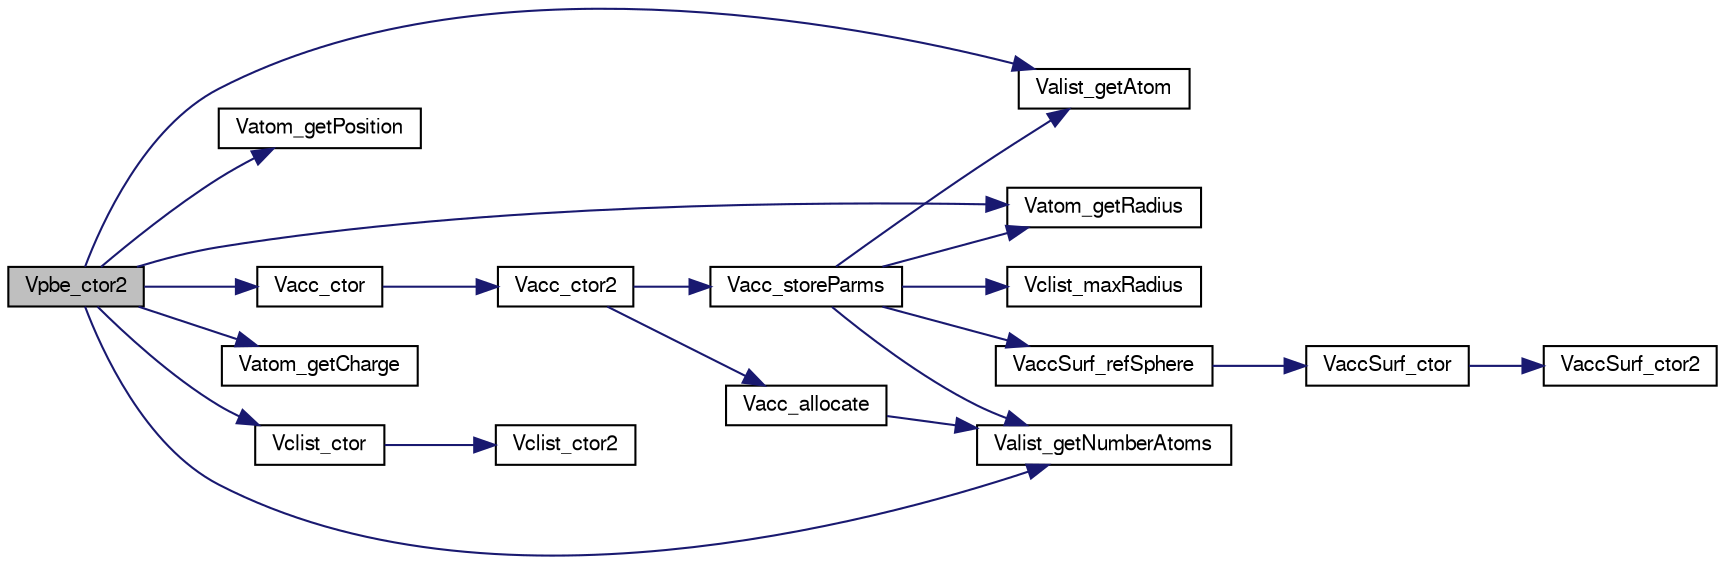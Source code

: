 digraph "Vpbe_ctor2"
{
  edge [fontname="FreeSans",fontsize="10",labelfontname="FreeSans",labelfontsize="10"];
  node [fontname="FreeSans",fontsize="10",shape=record];
  rankdir="LR";
  Node1 [label="Vpbe_ctor2",height=0.2,width=0.4,color="black", fillcolor="grey75", style="filled" fontcolor="black"];
  Node1 -> Node2 [color="midnightblue",fontsize="10",style="solid",fontname="FreeSans"];
  Node2 [label="Valist_getAtom",height=0.2,width=0.4,color="black", fillcolor="white", style="filled",URL="$group___valist.html#gaf9175f6b6d2c33ad79bd525fc9e0e043",tooltip="Get pointer to particular atom in list."];
  Node1 -> Node3 [color="midnightblue",fontsize="10",style="solid",fontname="FreeSans"];
  Node3 [label="Vatom_getPosition",height=0.2,width=0.4,color="black", fillcolor="white", style="filled",URL="$group___vatom.html#ga282b06da5d33678cab1173a6fe5bc89c",tooltip="Get atomic position."];
  Node1 -> Node4 [color="midnightblue",fontsize="10",style="solid",fontname="FreeSans"];
  Node4 [label="Valist_getNumberAtoms",height=0.2,width=0.4,color="black", fillcolor="white", style="filled",URL="$group___valist.html#gaff55ce9b8624255736b0ccf62030f230",tooltip="Get number of atoms in the list."];
  Node1 -> Node5 [color="midnightblue",fontsize="10",style="solid",fontname="FreeSans"];
  Node5 [label="Vatom_getRadius",height=0.2,width=0.4,color="black", fillcolor="white", style="filled",URL="$group___vatom.html#ga9739f811224b6e7219cf6e21e0b4d9b4",tooltip="Get atomic position."];
  Node1 -> Node6 [color="midnightblue",fontsize="10",style="solid",fontname="FreeSans"];
  Node6 [label="Vatom_getCharge",height=0.2,width=0.4,color="black", fillcolor="white", style="filled",URL="$group___vatom.html#gad310786c8f4b295fea34c76b9c308ac5",tooltip="Get atomic charge."];
  Node1 -> Node7 [color="midnightblue",fontsize="10",style="solid",fontname="FreeSans"];
  Node7 [label="Vclist_ctor",height=0.2,width=0.4,color="black", fillcolor="white", style="filled",URL="$group___vclist.html#gabc96bd5ecfd7b4ddc60544277d5cc7ff",tooltip="Construct the cell list object."];
  Node7 -> Node8 [color="midnightblue",fontsize="10",style="solid",fontname="FreeSans"];
  Node8 [label="Vclist_ctor2",height=0.2,width=0.4,color="black", fillcolor="white", style="filled",URL="$group___vclist.html#gac37963a24bb0596458f3eeb07b18100a",tooltip="FORTRAN stub to construct the cell list object."];
  Node1 -> Node9 [color="midnightblue",fontsize="10",style="solid",fontname="FreeSans"];
  Node9 [label="Vacc_ctor",height=0.2,width=0.4,color="black", fillcolor="white", style="filled",URL="$group___vacc.html#ga6d35703fb022ab73c33627667262f16f",tooltip="Construct the accessibility object."];
  Node9 -> Node10 [color="midnightblue",fontsize="10",style="solid",fontname="FreeSans"];
  Node10 [label="Vacc_ctor2",height=0.2,width=0.4,color="black", fillcolor="white", style="filled",URL="$group___vacc.html#ga04c21186f33179193e153b82d9c1daf8",tooltip="FORTRAN stub to construct the accessibility object."];
  Node10 -> Node11 [color="midnightblue",fontsize="10",style="solid",fontname="FreeSans"];
  Node11 [label="Vacc_storeParms",height=0.2,width=0.4,color="black", fillcolor="white", style="filled",URL="$vacc_8c.html#a43a99ef46d09254c73e3edf1ed1a3e3d"];
  Node11 -> Node4 [color="midnightblue",fontsize="10",style="solid",fontname="FreeSans"];
  Node11 -> Node2 [color="midnightblue",fontsize="10",style="solid",fontname="FreeSans"];
  Node11 -> Node5 [color="midnightblue",fontsize="10",style="solid",fontname="FreeSans"];
  Node11 -> Node12 [color="midnightblue",fontsize="10",style="solid",fontname="FreeSans"];
  Node12 [label="Vclist_maxRadius",height=0.2,width=0.4,color="black", fillcolor="white", style="filled",URL="$group___vclist.html#gac90480afcf0e082a4b7bf755cb15d360",tooltip="Get the max probe radius value (in A) the cell list was constructed with."];
  Node11 -> Node13 [color="midnightblue",fontsize="10",style="solid",fontname="FreeSans"];
  Node13 [label="VaccSurf_refSphere",height=0.2,width=0.4,color="black", fillcolor="white", style="filled",URL="$group___vacc.html#ga5ad531a9888c379174d46e1b8e022ced",tooltip="Set up an array of points for a reference sphere of unit radius."];
  Node13 -> Node14 [color="midnightblue",fontsize="10",style="solid",fontname="FreeSans"];
  Node14 [label="VaccSurf_ctor",height=0.2,width=0.4,color="black", fillcolor="white", style="filled",URL="$group___vacc.html#ga4a6d9195773fa7de0e8971ae9ef4c185",tooltip="Allocate and construct the surface object; do not assign surface points to positions."];
  Node14 -> Node15 [color="midnightblue",fontsize="10",style="solid",fontname="FreeSans"];
  Node15 [label="VaccSurf_ctor2",height=0.2,width=0.4,color="black", fillcolor="white", style="filled",URL="$group___vacc.html#gad253baa15c0da3af54e7aaf95a3cad14",tooltip="Construct the surface object using previously allocated memory; do not assign surface points to posit..."];
  Node10 -> Node16 [color="midnightblue",fontsize="10",style="solid",fontname="FreeSans"];
  Node16 [label="Vacc_allocate",height=0.2,width=0.4,color="black", fillcolor="white", style="filled",URL="$vacc_8c.html#a5a4ad4553abd7aa28ddc19d8f6b05403"];
  Node16 -> Node4 [color="midnightblue",fontsize="10",style="solid",fontname="FreeSans"];
}
